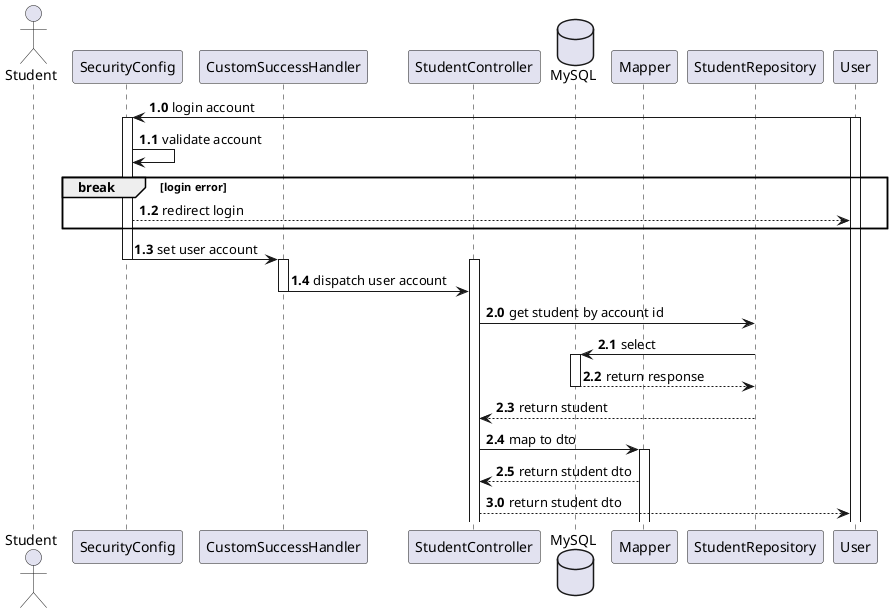 @startuml
' List all participant to guarantee the order
Actor Student
participant SecurityConfig
participant CustomSuccessHandler
participant StudentController
database MySQL
participant Mapper
participant StudentRepository
autonumber 1.0
User -> SecurityConfig: login account

activate User
activate SecurityConfig
autonumber 1.1
SecurityConfig -> SecurityConfig: validate account
break login error
SecurityConfig --> User: redirect login
end

SecurityConfig -> CustomSuccessHandler: set user account
deactivate SecurityConfig

activate StudentController
activate CustomSuccessHandler

CustomSuccessHandler -> StudentController: dispatch user account
deactivate CustomSuccessHandler

autonumber 2.0
StudentController -> StudentRepository: get student by account id
StudentRepository -> MySQL: select
activate MySQL

MySQL --> StudentRepository: return response
deactivate MySQL
StudentRepository --> StudentController: return student
StudentController -> Mapper: map to dto
activate Mapper

Mapper --> StudentController: return student dto

autonumber 3.0
StudentController --> User: return student dto

@enduml